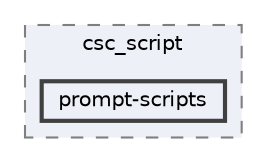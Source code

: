 digraph "/home/jam/Research/IRES-2025/dev/src/llm-scripts/csc_script/prompt-scripts"
{
 // LATEX_PDF_SIZE
  bgcolor="transparent";
  edge [fontname=Helvetica,fontsize=10,labelfontname=Helvetica,labelfontsize=10];
  node [fontname=Helvetica,fontsize=10,shape=box,height=0.2,width=0.4];
  compound=true
  subgraph clusterdir_db684629df7b35066654fef4299732c2 {
    graph [ bgcolor="#edf0f7", pencolor="grey50", label="csc_script", fontname=Helvetica,fontsize=10 style="filled,dashed", URL="dir_db684629df7b35066654fef4299732c2.html",tooltip=""]
  dir_564467424881d7af9bbaac79182add6d [label="prompt-scripts", fillcolor="#edf0f7", color="grey25", style="filled,bold", URL="dir_564467424881d7af9bbaac79182add6d.html",tooltip=""];
  }
}
